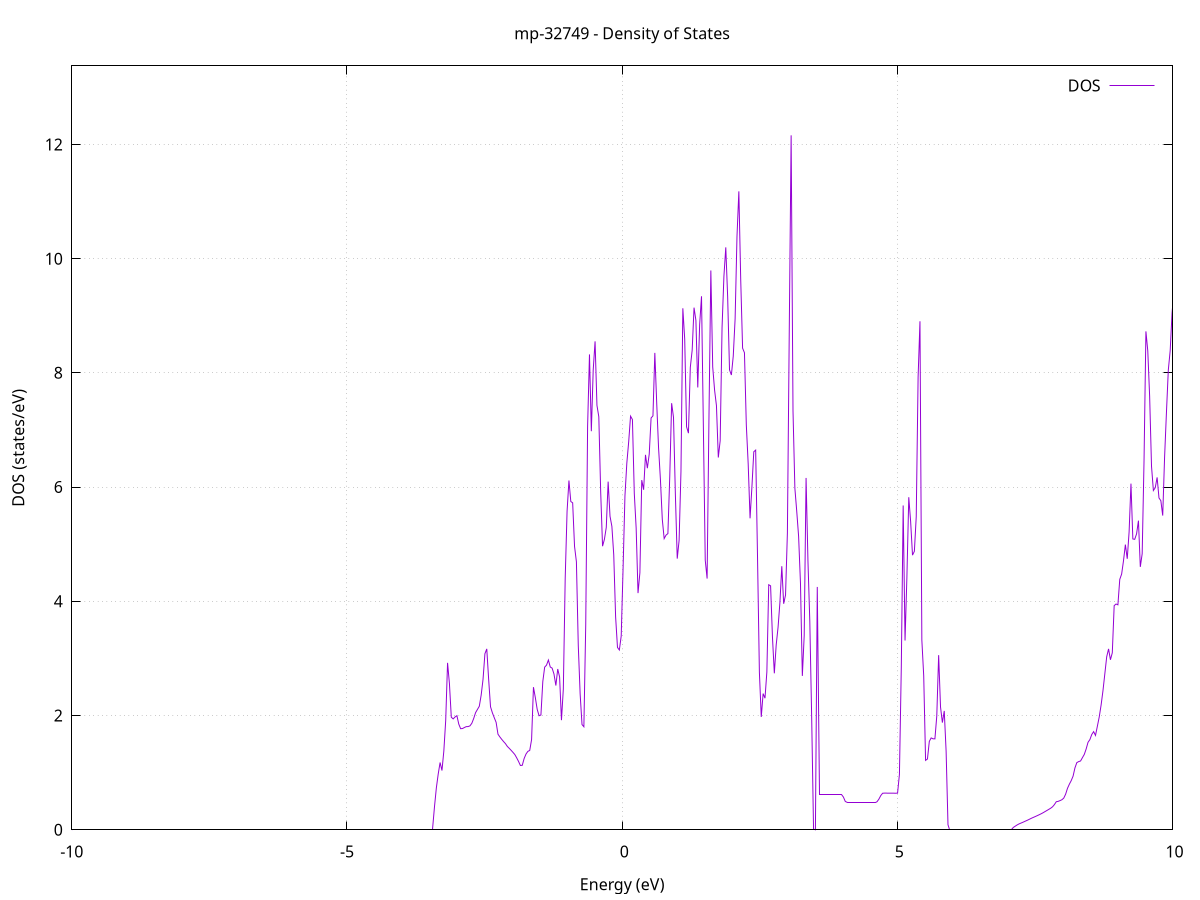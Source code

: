 set title 'mp-32749 - Density of States'
set xlabel 'Energy (eV)'
set ylabel 'DOS (states/eV)'
set grid
set xrange [-10:10]
set yrange [0:13.375]
set xzeroaxis lt -1
set terminal png size 800,600
set output 'mp-32749_dos_gnuplot.png'
plot '-' using 1:2 with lines title 'DOS'
-35.777100 0.000000
-35.743200 0.000000
-35.709300 0.000000
-35.675300 0.000000
-35.641400 0.000000
-35.607500 0.000000
-35.573500 0.000000
-35.539600 0.000000
-35.505700 0.000000
-35.471800 0.000000
-35.437800 0.000000
-35.403900 0.000000
-35.370000 0.000000
-35.336000 0.000000
-35.302100 0.000000
-35.268200 0.000000
-35.234300 0.000000
-35.200300 0.000000
-35.166400 0.000000
-35.132500 0.000000
-35.098600 0.000000
-35.064600 0.000000
-35.030700 0.000000
-34.996800 0.000000
-34.962800 0.000000
-34.928900 0.000000
-34.895000 0.000000
-34.861100 0.000000
-34.827100 0.000000
-34.793200 0.000000
-34.759300 0.000000
-34.725300 0.000000
-34.691400 0.000000
-34.657500 0.000000
-34.623600 0.000000
-34.589600 0.000000
-34.555700 0.000000
-34.521800 0.000000
-34.487800 0.000000
-34.453900 0.000000
-34.420000 0.000000
-34.386100 0.000000
-34.352100 0.000000
-34.318200 0.000000
-34.284300 0.000000
-34.250300 0.000000
-34.216400 0.000000
-34.182500 0.000000
-34.148600 0.000000
-34.114600 0.000000
-34.080700 0.000000
-34.046800 0.000000
-34.012900 0.000000
-33.978900 0.000000
-33.945000 0.000000
-33.911100 0.000000
-33.877100 0.000000
-33.843200 0.000000
-33.809300 0.000000
-33.775400 0.000000
-33.741400 0.000000
-33.707500 0.000000
-33.673600 0.000000
-33.639600 0.000000
-33.605700 0.000000
-33.571800 0.000000
-33.537900 0.000000
-33.503900 0.000000
-33.470000 0.000000
-33.436100 0.000000
-33.402100 0.000000
-33.368200 0.000000
-33.334300 0.000000
-33.300400 0.000000
-33.266400 0.000000
-33.232500 0.000000
-33.198600 0.000000
-33.164600 0.000000
-33.130700 0.000000
-33.096800 0.000000
-33.062900 0.000000
-33.028900 0.000000
-32.995000 0.000000
-32.961100 0.000000
-32.927200 0.000000
-32.893200 0.000000
-32.859300 0.000000
-32.825400 0.000000
-32.791400 0.000000
-32.757500 0.000000
-32.723600 0.000000
-32.689700 3.183400
-32.655700 17.701800
-32.621800 54.558300
-32.587900 45.123800
-32.553900 0.000000
-32.520000 0.000000
-32.486100 0.000000
-32.452200 0.000000
-32.418200 0.000000
-32.384300 0.000000
-32.350400 0.000000
-32.316400 0.000000
-32.282500 0.000000
-32.248600 0.000000
-32.214700 0.000000
-32.180700 0.000000
-32.146800 0.000000
-32.112900 0.000000
-32.078900 0.000000
-32.045000 0.000000
-32.011100 0.000000
-31.977200 0.000000
-31.943200 0.000000
-31.909300 0.000000
-31.875400 0.000000
-31.841400 0.000000
-31.807500 0.000000
-31.773600 0.000000
-31.739700 0.000000
-31.705700 0.000000
-31.671800 0.000000
-31.637900 0.000000
-31.604000 0.000000
-31.570000 0.000000
-31.536100 0.000000
-31.502200 0.000000
-31.468200 0.000000
-31.434300 0.000000
-31.400400 0.000000
-31.366500 0.000000
-31.332500 0.000000
-31.298600 0.000000
-31.264700 0.000000
-31.230700 0.000000
-31.196800 0.000000
-31.162900 0.000000
-31.129000 0.000000
-31.095000 0.000000
-31.061100 0.000000
-31.027200 0.000000
-30.993200 0.000000
-30.959300 0.000000
-30.925400 0.000000
-30.891500 0.000000
-30.857500 0.000000
-30.823600 0.000000
-30.789700 0.000000
-30.755700 0.000000
-30.721800 0.000000
-30.687900 0.000000
-30.654000 0.000000
-30.620000 0.000000
-30.586100 0.000000
-30.552200 0.000000
-30.518300 0.000000
-30.484300 0.000000
-30.450400 0.000000
-30.416500 0.000000
-30.382500 0.000000
-30.348600 0.000000
-30.314700 0.000000
-30.280800 0.000000
-30.246800 0.000000
-30.212900 0.000000
-30.179000 0.000000
-30.145000 0.000000
-30.111100 0.000000
-30.077200 0.000000
-30.043300 0.000000
-30.009300 0.000000
-29.975400 0.000000
-29.941500 0.000000
-29.907500 0.000000
-29.873600 0.000000
-29.839700 0.000000
-29.805800 0.000000
-29.771800 0.000000
-29.737900 0.000000
-29.704000 0.000000
-29.670000 0.000000
-29.636100 0.000000
-29.602200 0.000000
-29.568300 0.000000
-29.534300 0.000000
-29.500400 0.000000
-29.466500 0.000000
-29.432600 0.000000
-29.398600 0.000000
-29.364700 0.000000
-29.330800 0.000000
-29.296800 0.000000
-29.262900 0.000000
-29.229000 0.000000
-29.195100 0.000000
-29.161100 0.000000
-29.127200 0.000000
-29.093300 0.000000
-29.059300 0.000000
-29.025400 0.000000
-28.991500 0.000000
-28.957600 0.000000
-28.923600 0.000000
-28.889700 0.000000
-28.855800 0.000000
-28.821800 0.000000
-28.787900 0.000000
-28.754000 0.000000
-28.720100 0.000000
-28.686100 0.000000
-28.652200 0.000000
-28.618300 0.000000
-28.584300 0.000000
-28.550400 0.000000
-28.516500 0.000000
-28.482600 0.000000
-28.448600 0.000000
-28.414700 0.000000
-28.380800 0.000000
-28.346900 0.000000
-28.312900 0.000000
-28.279000 0.000000
-28.245100 0.000000
-28.211100 0.000000
-28.177200 0.000000
-28.143300 0.000000
-28.109400 0.000000
-28.075400 0.000000
-28.041500 0.000000
-28.007600 0.000000
-27.973600 0.000000
-27.939700 0.000000
-27.905800 0.000000
-27.871900 0.000000
-27.837900 0.000000
-27.804000 0.000000
-27.770100 0.000000
-27.736100 0.000000
-27.702200 0.000000
-27.668300 0.000000
-27.634400 0.000000
-27.600400 0.000000
-27.566500 0.000000
-27.532600 0.000000
-27.498600 0.000000
-27.464700 0.000000
-27.430800 0.000000
-27.396900 0.000000
-27.362900 0.000000
-27.329000 0.000000
-27.295100 0.000000
-27.261200 0.000000
-27.227200 0.000000
-27.193300 0.000000
-27.159400 0.000000
-27.125400 0.000000
-27.091500 0.000000
-27.057600 0.000000
-27.023700 0.000000
-26.989700 0.000000
-26.955800 0.000000
-26.921900 0.000000
-26.887900 0.000000
-26.854000 0.000000
-26.820100 0.000000
-26.786200 0.000000
-26.752200 0.000000
-26.718300 0.000000
-26.684400 0.000000
-26.650400 0.000000
-26.616500 0.000000
-26.582600 0.000000
-26.548700 0.000000
-26.514700 0.000000
-26.480800 0.000000
-26.446900 0.000000
-26.412900 0.000000
-26.379000 0.000000
-26.345100 0.000000
-26.311200 0.000000
-26.277200 0.000000
-26.243300 0.000000
-26.209400 0.000000
-26.175500 0.000000
-26.141500 0.000000
-26.107600 0.000000
-26.073700 0.000000
-26.039700 0.000000
-26.005800 0.000000
-25.971900 0.000000
-25.938000 0.000000
-25.904000 0.000000
-25.870100 0.000000
-25.836200 0.000000
-25.802200 0.000000
-25.768300 0.000000
-25.734400 0.000000
-25.700500 0.000000
-25.666500 0.000000
-25.632600 0.000000
-25.598700 0.000000
-25.564700 0.000000
-25.530800 0.000000
-25.496900 0.000000
-25.463000 0.000000
-25.429000 0.000000
-25.395100 0.000000
-25.361200 0.000000
-25.327200 0.000000
-25.293300 0.000000
-25.259400 0.000000
-25.225500 0.000000
-25.191500 0.000000
-25.157600 0.000000
-25.123700 0.000000
-25.089800 0.000000
-25.055800 0.000000
-25.021900 0.000000
-24.988000 0.000000
-24.954000 0.000000
-24.920100 0.000000
-24.886200 0.000000
-24.852300 0.000000
-24.818300 0.000000
-24.784400 0.000000
-24.750500 0.000000
-24.716500 0.000000
-24.682600 0.000000
-24.648700 0.000000
-24.614800 0.000000
-24.580800 0.000000
-24.546900 0.000000
-24.513000 0.000000
-24.479000 0.000000
-24.445100 0.000000
-24.411200 0.000000
-24.377300 0.000000
-24.343300 0.000000
-24.309400 0.000000
-24.275500 0.000000
-24.241500 0.000000
-24.207600 0.000000
-24.173700 0.000000
-24.139800 0.000000
-24.105800 0.000000
-24.071900 0.000000
-24.038000 0.000000
-24.004000 0.000000
-23.970100 0.000000
-23.936200 0.000000
-23.902300 0.000000
-23.868300 0.000000
-23.834400 0.000000
-23.800500 0.000000
-23.766600 0.000000
-23.732600 0.000000
-23.698700 0.000000
-23.664800 0.000000
-23.630800 0.000000
-23.596900 0.000000
-23.563000 0.000000
-23.529100 0.000000
-23.495100 0.000000
-23.461200 0.000000
-23.427300 0.000000
-23.393300 0.000000
-23.359400 0.000000
-23.325500 0.000000
-23.291600 0.000000
-23.257600 0.000000
-23.223700 0.000000
-23.189800 0.000000
-23.155800 0.000000
-23.121900 0.000000
-23.088000 0.000000
-23.054100 0.000000
-23.020100 0.000000
-22.986200 0.000000
-22.952300 0.000000
-22.918300 0.000000
-22.884400 0.000000
-22.850500 0.000000
-22.816600 0.000000
-22.782600 0.000000
-22.748700 0.000000
-22.714800 0.000000
-22.680900 0.000000
-22.646900 0.000000
-22.613000 0.000000
-22.579100 0.000000
-22.545100 0.000000
-22.511200 0.000000
-22.477300 0.000000
-22.443400 0.000000
-22.409400 0.000000
-22.375500 0.000000
-22.341600 0.000000
-22.307600 0.000000
-22.273700 0.000000
-22.239800 0.000000
-22.205900 0.000000
-22.171900 0.000000
-22.138000 0.000000
-22.104100 0.000000
-22.070100 0.000000
-22.036200 0.000000
-22.002300 0.000000
-21.968400 0.000000
-21.934400 0.000000
-21.900500 0.000000
-21.866600 0.000000
-21.832600 0.000000
-21.798700 0.000000
-21.764800 0.000000
-21.730900 0.000000
-21.696900 0.000000
-21.663000 0.000000
-21.629100 0.000000
-21.595200 0.000000
-21.561200 0.000000
-21.527300 0.000000
-21.493400 0.000000
-21.459400 0.000000
-21.425500 0.000000
-21.391600 0.000000
-21.357700 0.000000
-21.323700 0.000000
-21.289800 0.000000
-21.255900 0.000000
-21.221900 0.000000
-21.188000 0.000000
-21.154100 0.000000
-21.120200 0.000000
-21.086200 0.000000
-21.052300 0.000000
-21.018400 0.000000
-20.984400 0.000000
-20.950500 0.000000
-20.916600 0.000000
-20.882700 0.000000
-20.848700 0.000000
-20.814800 0.000000
-20.780900 0.000000
-20.746900 0.000000
-20.713000 0.000000
-20.679100 0.000000
-20.645200 0.000000
-20.611200 0.000000
-20.577300 0.000000
-20.543400 0.000000
-20.509500 0.000000
-20.475500 0.000000
-20.441600 0.000000
-20.407700 0.000000
-20.373700 0.000000
-20.339800 0.000000
-20.305900 0.000000
-20.272000 0.000000
-20.238000 0.000000
-20.204100 0.000000
-20.170200 0.000000
-20.136200 0.000000
-20.102300 0.000000
-20.068400 0.000000
-20.034500 0.000000
-20.000500 0.000000
-19.966600 0.000000
-19.932700 0.000000
-19.898700 0.000000
-19.864800 0.000000
-19.830900 0.000000
-19.797000 0.000000
-19.763000 0.000000
-19.729100 0.000000
-19.695200 0.000000
-19.661200 0.000000
-19.627300 0.000000
-19.593400 0.000000
-19.559500 0.000000
-19.525500 0.000000
-19.491600 0.000000
-19.457700 0.000000
-19.423800 0.000000
-19.389800 0.000000
-19.355900 0.000000
-19.322000 0.000000
-19.288000 0.000000
-19.254100 0.000000
-19.220200 0.000000
-19.186300 0.000000
-19.152300 0.000000
-19.118400 0.000000
-19.084500 0.000000
-19.050500 0.000000
-19.016600 0.000000
-18.982700 0.000000
-18.948800 0.000000
-18.914800 0.000000
-18.880900 0.000000
-18.847000 0.000000
-18.813000 0.000000
-18.779100 0.000000
-18.745200 0.000000
-18.711300 0.000000
-18.677300 0.000000
-18.643400 0.000000
-18.609500 0.000000
-18.575500 0.000000
-18.541600 0.000000
-18.507700 0.000000
-18.473800 0.000000
-18.439800 0.000000
-18.405900 0.000000
-18.372000 0.000000
-18.338100 0.000000
-18.304100 0.000000
-18.270200 0.000000
-18.236300 0.000000
-18.202300 0.000000
-18.168400 0.000000
-18.134500 0.000000
-18.100600 0.000000
-18.066600 0.000000
-18.032700 0.000000
-17.998800 0.000000
-17.964800 0.000000
-17.930900 0.000000
-17.897000 0.000000
-17.863100 0.000000
-17.829100 0.000000
-17.795200 0.000000
-17.761300 0.000000
-17.727300 0.000000
-17.693400 0.000000
-17.659500 0.000000
-17.625600 0.000000
-17.591600 0.000000
-17.557700 0.000000
-17.523800 0.000000
-17.489800 0.000000
-17.455900 0.000000
-17.422000 0.017400
-17.388100 0.761000
-17.354100 1.247300
-17.320200 1.228000
-17.286300 1.250400
-17.252400 1.242700
-17.218400 1.269700
-17.184500 1.307200
-17.150600 1.304400
-17.116600 1.359000
-17.082700 1.374500
-17.048800 1.403800
-17.014900 1.430600
-16.980900 1.475000
-16.947000 1.525000
-16.913100 1.580300
-16.879100 1.654700
-16.845200 1.751300
-16.811300 1.868800
-16.777400 2.183000
-16.743400 2.265000
-16.709500 2.131600
-16.675600 1.890800
-16.641600 1.892600
-16.607700 1.859500
-16.573800 1.858000
-16.539900 1.926600
-16.505900 2.112400
-16.472000 2.647900
-16.438100 2.465100
-16.404100 2.313900
-16.370200 1.657600
-16.336300 1.424000
-16.302400 1.147500
-16.268400 0.996400
-16.234500 0.835900
-16.200600 0.729500
-16.166600 0.696600
-16.132700 0.589100
-16.098800 0.231400
-16.064900 0.003200
-16.030900 0.839000
-15.997000 1.135100
-15.963100 1.526000
-15.929200 2.079500
-15.895200 2.839800
-15.861300 3.680600
-15.827400 4.370800
-15.793400 8.816600
-15.759500 13.889300
-15.725600 6.027800
-15.691700 4.435400
-15.657700 3.433800
-15.623800 3.907400
-15.589900 3.128900
-15.555900 1.401400
-15.522000 0.991400
-15.488100 1.205400
-15.454200 1.555700
-15.420200 1.875900
-15.386300 2.737700
-15.352400 3.493700
-15.318400 3.425100
-15.284500 3.771000
-15.250600 4.059000
-15.216700 4.355300
-15.182700 4.235700
-15.148800 4.200700
-15.114900 4.127700
-15.080900 4.092300
-15.047000 3.926600
-15.013100 3.829900
-14.979200 3.705400
-14.945200 3.463300
-14.911300 3.290900
-14.877400 3.085200
-14.843500 2.835300
-14.809500 2.608900
-14.775600 2.415200
-14.741700 2.351900
-14.707700 2.435800
-14.673800 2.415500
-14.639900 2.441600
-14.606000 2.528000
-14.572000 2.686100
-14.538100 2.726600
-14.504200 2.746100
-14.470200 2.791100
-14.436300 2.911900
-14.402400 3.076900
-14.368500 3.186800
-14.334500 3.282800
-14.300600 3.449500
-14.266700 3.889600
-14.232700 4.735000
-14.198800 5.444500
-14.164900 5.205300
-14.131000 6.156800
-14.097000 7.039800
-14.063100 7.860400
-14.029200 7.942400
-13.995200 7.075000
-13.961300 7.678900
-13.927400 7.813800
-13.893500 9.118100
-13.859500 9.639700
-13.825600 12.174600
-13.791700 15.464300
-13.757800 15.086600
-13.723800 16.618000
-13.689900 13.178600
-13.656000 17.195300
-13.622000 15.233300
-13.588100 11.723700
-13.554200 7.462100
-13.520300 4.950600
-13.486300 3.028200
-13.452400 2.203300
-13.418500 1.720400
-13.384500 1.473400
-13.350600 1.255900
-13.316700 1.119200
-13.282800 1.000400
-13.248800 0.965100
-13.214900 1.187400
-13.181000 1.595200
-13.147000 2.318900
-13.113100 2.704900
-13.079200 3.171800
-13.045300 3.466300
-13.011300 3.058300
-12.977400 2.856600
-12.943500 2.614100
-12.909500 2.207900
-12.875600 2.113600
-12.841700 2.192600
-12.807800 2.319800
-12.773800 2.507500
-12.739900 3.752200
-12.706000 6.907600
-12.672100 8.179600
-12.638100 7.727300
-12.604200 6.629300
-12.570300 5.436000
-12.536300 3.196400
-12.502400 2.615300
-12.468500 3.044500
-12.434600 3.034900
-12.400600 3.400000
-12.366700 4.426500
-12.332800 4.926700
-12.298800 3.666100
-12.264900 3.080300
-12.231000 2.891900
-12.197100 3.030200
-12.163100 3.117700
-12.129200 2.993200
-12.095300 2.971300
-12.061300 2.970500
-12.027400 3.016100
-11.993500 3.036200
-11.959600 3.621000
-11.925600 3.942900
-11.891700 4.845500
-11.857800 5.038400
-11.823800 5.430100
-11.789900 5.544600
-11.756000 6.482000
-11.722100 6.599800
-11.688100 7.203500
-11.654200 8.057900
-11.620300 7.358600
-11.586400 6.042200
-11.552400 5.295700
-11.518500 4.963600
-11.484600 4.506200
-11.450600 4.027600
-11.416700 3.643200
-11.382800 3.371600
-11.348900 2.915600
-11.314900 2.579000
-11.281000 1.992900
-11.247100 1.481200
-11.213100 1.368000
-11.179200 1.287200
-11.145300 1.225300
-11.111400 1.168400
-11.077400 1.107600
-11.043500 1.045000
-11.009600 0.984100
-10.975600 0.988700
-10.941700 0.788000
-10.907800 0.484500
-10.873900 0.000000
-10.839900 0.000000
-10.806000 0.000000
-10.772100 0.000000
-10.738100 0.000000
-10.704200 0.000000
-10.670300 0.000000
-10.636400 0.000000
-10.602400 0.000000
-10.568500 0.000000
-10.534600 0.000000
-10.500700 0.000000
-10.466700 0.000000
-10.432800 0.000000
-10.398900 0.000000
-10.364900 0.000000
-10.331000 0.000000
-10.297100 0.000000
-10.263200 0.000000
-10.229200 0.000000
-10.195300 0.000000
-10.161400 0.000000
-10.127400 0.000000
-10.093500 0.000000
-10.059600 0.000000
-10.025700 0.000000
-9.991700 0.000000
-9.957800 0.000000
-9.923900 0.000000
-9.889900 0.000000
-9.856000 0.000000
-9.822100 0.000000
-9.788200 0.000000
-9.754200 0.000000
-9.720300 0.000000
-9.686400 0.000000
-9.652400 0.000000
-9.618500 0.000000
-9.584600 0.000000
-9.550700 0.000000
-9.516700 0.000000
-9.482800 0.000000
-9.448900 0.000000
-9.415000 0.000000
-9.381000 0.000000
-9.347100 0.000000
-9.313200 0.000000
-9.279200 0.000000
-9.245300 0.000000
-9.211400 0.000000
-9.177500 0.000000
-9.143500 0.000000
-9.109600 0.000000
-9.075700 0.000000
-9.041700 0.000000
-9.007800 0.000000
-8.973900 0.000000
-8.940000 0.000000
-8.906000 0.000000
-8.872100 0.000000
-8.838200 0.000000
-8.804200 0.000000
-8.770300 0.000000
-8.736400 0.000000
-8.702500 0.000000
-8.668500 0.000000
-8.634600 0.000000
-8.600700 0.000000
-8.566700 0.000000
-8.532800 0.000000
-8.498900 0.000000
-8.465000 0.000000
-8.431000 0.000000
-8.397100 0.000000
-8.363200 0.000000
-8.329200 0.000000
-8.295300 0.000000
-8.261400 0.000000
-8.227500 0.000000
-8.193500 0.000000
-8.159600 0.000000
-8.125700 0.000000
-8.091800 0.000000
-8.057800 0.000000
-8.023900 0.000000
-7.990000 0.000000
-7.956000 0.000000
-7.922100 0.000000
-7.888200 0.000000
-7.854300 0.000000
-7.820300 0.000000
-7.786400 0.000000
-7.752500 0.000000
-7.718500 0.000000
-7.684600 0.000000
-7.650700 0.000000
-7.616800 0.000000
-7.582800 0.000000
-7.548900 0.000000
-7.515000 0.000000
-7.481000 0.000000
-7.447100 0.000000
-7.413200 0.000000
-7.379300 0.000000
-7.345300 0.000000
-7.311400 0.000000
-7.277500 0.000000
-7.243500 0.000000
-7.209600 0.000000
-7.175700 0.000000
-7.141800 0.000000
-7.107800 0.000000
-7.073900 0.000000
-7.040000 0.000000
-7.006100 0.000000
-6.972100 0.000000
-6.938200 0.000000
-6.904300 0.000000
-6.870300 0.000000
-6.836400 0.000000
-6.802500 0.000000
-6.768600 0.000000
-6.734600 0.000000
-6.700700 0.000000
-6.666800 0.000000
-6.632800 0.000000
-6.598900 0.000000
-6.565000 0.000000
-6.531100 0.000000
-6.497100 0.000000
-6.463200 0.000000
-6.429300 0.000000
-6.395300 0.000000
-6.361400 0.000000
-6.327500 0.000000
-6.293600 0.000000
-6.259600 0.000000
-6.225700 0.000000
-6.191800 0.000000
-6.157800 0.000000
-6.123900 0.000000
-6.090000 0.000000
-6.056100 0.000000
-6.022100 0.000000
-5.988200 0.000000
-5.954300 0.000000
-5.920400 0.000000
-5.886400 0.000000
-5.852500 0.000000
-5.818600 0.000000
-5.784600 0.000000
-5.750700 0.000000
-5.716800 0.000000
-5.682900 0.000000
-5.648900 0.000000
-5.615000 0.000000
-5.581100 0.000000
-5.547100 0.000000
-5.513200 0.000000
-5.479300 0.000000
-5.445400 0.000000
-5.411400 0.000000
-5.377500 0.000000
-5.343600 0.000000
-5.309600 0.000000
-5.275700 0.000000
-5.241800 0.000000
-5.207900 0.000000
-5.173900 0.000000
-5.140000 0.000000
-5.106100 0.000000
-5.072100 0.000000
-5.038200 0.000000
-5.004300 0.000000
-4.970400 0.000000
-4.936400 0.000000
-4.902500 0.000000
-4.868600 0.000000
-4.834700 0.000000
-4.800700 0.000000
-4.766800 0.000000
-4.732900 0.000000
-4.698900 0.000000
-4.665000 0.000000
-4.631100 0.000000
-4.597200 0.000000
-4.563200 0.000000
-4.529300 0.000000
-4.495400 0.000000
-4.461400 0.000000
-4.427500 0.000000
-4.393600 0.000000
-4.359700 0.000000
-4.325700 0.000000
-4.291800 0.000000
-4.257900 0.000000
-4.223900 0.000000
-4.190000 0.000000
-4.156100 0.000000
-4.122200 0.000000
-4.088200 0.000000
-4.054300 0.000000
-4.020400 0.000000
-3.986400 0.000000
-3.952500 0.000000
-3.918600 0.000000
-3.884700 0.000000
-3.850700 0.000000
-3.816800 0.000000
-3.782900 0.000000
-3.749000 0.000000
-3.715000 0.000000
-3.681100 0.000000
-3.647200 0.000000
-3.613200 0.000000
-3.579300 0.000000
-3.545400 0.000000
-3.511500 0.000000
-3.477500 0.000000
-3.443600 0.000000
-3.409700 0.403900
-3.375700 0.734800
-3.341800 0.977800
-3.307900 1.177800
-3.274000 1.037500
-3.240000 1.377600
-3.206100 1.911200
-3.172200 2.922500
-3.138200 2.559300
-3.104300 1.970700
-3.070400 1.941300
-3.036500 1.974700
-3.002500 1.997900
-2.968600 1.850500
-2.934700 1.769600
-2.900700 1.772700
-2.866800 1.790200
-2.832900 1.805900
-2.799000 1.806900
-2.765000 1.819700
-2.731100 1.864900
-2.697200 1.949000
-2.663300 2.050400
-2.629300 2.107400
-2.595400 2.162900
-2.561500 2.358500
-2.527500 2.634900
-2.493600 3.081900
-2.459700 3.167200
-2.425800 2.635200
-2.391800 2.153900
-2.357900 2.048400
-2.324000 1.963300
-2.290000 1.881200
-2.256100 1.673500
-2.222200 1.626000
-2.188300 1.583700
-2.154300 1.544000
-2.120400 1.508300
-2.086500 1.459900
-2.052500 1.427200
-2.018600 1.392500
-1.984700 1.356500
-1.950800 1.318000
-1.916800 1.260900
-1.882900 1.197400
-1.849000 1.125900
-1.815000 1.128400
-1.781100 1.246600
-1.747200 1.325300
-1.713300 1.372500
-1.679300 1.388700
-1.645400 1.580000
-1.611500 2.497000
-1.577600 2.314900
-1.543600 2.108800
-1.509700 1.996900
-1.475800 2.009300
-1.441800 2.594300
-1.407900 2.847400
-1.374000 2.882800
-1.340100 2.972100
-1.306100 2.849900
-1.272200 2.830400
-1.238300 2.725900
-1.204300 2.525300
-1.170400 2.814700
-1.136500 2.676000
-1.102600 1.918900
-1.068600 2.463900
-1.034700 4.401900
-1.000800 5.574700
-0.966800 6.115100
-0.932900 5.747700
-0.899000 5.723900
-0.865100 4.962900
-0.831100 4.692200
-0.797200 3.230000
-0.763300 2.378500
-0.729300 1.842700
-0.695400 1.803700
-0.661500 3.592100
-0.627600 7.063000
-0.593600 8.323400
-0.559700 6.978200
-0.525800 8.047700
-0.491800 8.551400
-0.457900 7.432000
-0.424000 7.230800
-0.390100 5.918900
-0.356100 4.965100
-0.322200 5.085100
-0.288300 5.294200
-0.254400 6.095400
-0.220400 5.489500
-0.186500 5.312100
-0.152600 4.812400
-0.118600 3.727100
-0.084700 3.192300
-0.050800 3.147800
-0.016900 3.392300
0.017100 4.584800
0.051000 5.846400
0.084900 6.417900
0.118900 6.792100
0.152800 7.242200
0.186700 7.182900
0.220600 5.892000
0.254600 5.281700
0.288500 4.143900
0.322400 4.499600
0.356400 6.122200
0.390300 5.953400
0.424200 6.564700
0.458100 6.331200
0.492100 6.577400
0.526000 7.210100
0.559900 7.247300
0.593900 8.350100
0.627800 7.475600
0.661700 6.686600
0.695600 6.130300
0.729600 5.434300
0.763500 5.098100
0.797400 5.159100
0.831300 5.186100
0.865300 6.192200
0.899200 7.468900
0.933100 7.222400
0.967100 5.879000
1.001000 4.747800
1.034900 5.065100
1.068800 6.273000
1.102800 9.130400
1.136700 8.592100
1.170600 7.055300
1.204600 6.944000
1.238500 8.095400
1.272400 8.396900
1.306300 9.142200
1.340300 8.918600
1.374200 7.744600
1.408100 8.844000
1.442100 9.341200
1.476000 7.047300
1.509900 4.719800
1.543800 4.398400
1.577800 7.242300
1.611700 9.792700
1.645600 8.101800
1.679600 7.699500
1.713500 7.426700
1.747400 6.518300
1.781300 6.812000
1.815300 8.793900
1.849200 9.689300
1.883100 10.197500
1.917000 9.335000
1.951000 8.052800
1.984900 7.962500
2.018800 8.292000
2.052800 8.949100
2.086700 10.386800
2.120600 11.178200
2.154500 9.632100
2.188500 8.432500
2.222400 8.352500
2.256300 7.085300
2.290300 6.405200
2.324200 5.453300
2.358100 6.005500
2.392000 6.618400
2.426000 6.648300
2.459900 4.769700
2.493800 2.756500
2.527800 1.976500
2.561700 2.384400
2.595600 2.303800
2.629500 2.763000
2.663500 4.290200
2.697400 4.271000
2.731300 3.371100
2.765300 2.739300
2.799200 3.236600
2.833100 3.546100
2.867000 3.983600
2.901000 4.613900
2.934900 3.957500
2.968800 4.109500
3.002700 5.198600
3.036700 8.751000
3.070600 12.158700
3.104500 7.336100
3.138500 5.979700
3.172400 5.576800
3.206300 5.138500
3.240200 4.317700
3.274200 2.693900
3.308100 3.401600
3.342000 6.159900
3.376000 4.714000
3.409900 3.649000
3.443800 1.962200
3.477700 0.011100
3.511700 0.000000
3.545600 4.252400
3.579500 0.619400
3.613500 0.619400
3.647400 0.619400
3.681300 0.619400
3.715200 0.619400
3.749200 0.619400
3.783100 0.619400
3.817000 0.619300
3.851000 0.619300
3.884900 0.619300
3.918800 0.619300
3.952700 0.619300
3.986700 0.619300
4.020600 0.573000
4.054500 0.495800
4.088400 0.474600
4.122400 0.474600
4.156300 0.474600
4.190200 0.474600
4.224200 0.474600
4.258100 0.474500
4.292000 0.474500
4.325900 0.474500
4.359900 0.474500
4.393800 0.474500
4.427700 0.474500
4.461700 0.474500
4.495600 0.474500
4.529500 0.474500
4.563400 0.474500
4.597400 0.474500
4.631300 0.490800
4.665200 0.537100
4.699200 0.598700
4.733100 0.639700
4.767000 0.641900
4.800900 0.641600
4.834900 0.641300
4.868800 0.641000
4.902700 0.640800
4.936700 0.640500
4.970600 0.640200
5.004500 0.641500
5.038400 0.971000
5.072400 2.853700
5.106300 5.677900
5.140200 3.313400
5.174100 4.427200
5.208100 5.822500
5.242000 5.395800
5.275900 4.808500
5.309900 4.876300
5.343800 5.482900
5.377700 7.928300
5.411600 8.903000
5.445600 3.323000
5.479500 2.695200
5.513400 1.215000
5.547400 1.238900
5.581300 1.547700
5.615200 1.608300
5.649100 1.592700
5.683100 1.591700
5.717000 1.993900
5.750900 3.057900
5.784900 2.150600
5.818800 1.876300
5.852700 2.080900
5.886600 1.375400
5.920600 0.087900
5.954500 0.000000
5.988400 0.000000
6.022400 0.000000
6.056300 0.000000
6.090200 0.000000
6.124100 0.000000
6.158100 0.000000
6.192000 0.000000
6.225900 0.000000
6.259800 0.000000
6.293800 0.000000
6.327700 0.000000
6.361600 0.000000
6.395600 0.000000
6.429500 0.000000
6.463400 0.000000
6.497300 0.000000
6.531300 0.000000
6.565200 0.000000
6.599100 0.000000
6.633100 0.000000
6.667000 0.000000
6.700900 0.000000
6.734800 0.000000
6.768800 0.000000
6.802700 0.000000
6.836600 0.000000
6.870600 0.000000
6.904500 0.000000
6.938400 0.000000
6.972300 0.000000
7.006300 0.000000
7.040200 0.000000
7.074100 0.000000
7.108100 0.041200
7.142000 0.062700
7.175900 0.084100
7.209800 0.102000
7.243800 0.115900
7.277700 0.129700
7.311600 0.144700
7.345600 0.159300
7.379500 0.174500
7.413400 0.190600
7.447300 0.206600
7.481300 0.220900
7.515200 0.235300
7.549100 0.250200
7.583000 0.265800
7.617000 0.281900
7.650900 0.299700
7.684800 0.319000
7.718800 0.338200
7.752700 0.357700
7.786600 0.377400
7.820500 0.402400
7.854500 0.441300
7.888400 0.491100
7.922300 0.497500
7.956300 0.510700
7.990200 0.526000
8.024100 0.554200
8.058000 0.622700
8.092000 0.726000
8.125900 0.798100
8.159800 0.860600
8.193800 0.939900
8.227700 1.084300
8.261600 1.175800
8.295500 1.193800
8.329500 1.204500
8.363400 1.262600
8.397300 1.319800
8.431300 1.415200
8.465200 1.531700
8.499100 1.579200
8.533000 1.668300
8.567000 1.718300
8.600900 1.651700
8.634800 1.812500
8.668700 1.975100
8.702700 2.184100
8.736600 2.434900
8.770500 2.730400
8.804500 3.029100
8.838400 3.167300
8.872300 2.976300
8.906200 3.098800
8.940200 3.924400
8.974100 3.952600
9.008000 3.938600
9.042000 4.384500
9.075900 4.477400
9.109800 4.711200
9.143700 4.993500
9.177700 4.744800
9.211600 5.217100
9.245500 6.060900
9.279500 5.091800
9.313400 5.085200
9.347300 5.181100
9.381200 5.412300
9.415200 4.603000
9.449100 4.832500
9.483000 6.470400
9.517000 8.726300
9.550900 8.384000
9.584800 7.587400
9.618700 6.364700
9.652700 5.940200
9.686600 5.988700
9.720500 6.169600
9.754400 5.809700
9.788400 5.761600
9.822300 5.501200
9.856200 6.519600
9.890200 7.309700
9.924100 8.051200
9.958000 8.389600
9.991900 9.047800
10.025900 9.426200
10.059800 9.545000
10.093700 6.822300
10.127700 5.294000
10.161600 4.998800
10.195500 5.737000
10.229400 6.925900
10.263400 6.893000
10.297300 6.786400
10.331200 6.698600
10.365200 6.367700
10.399100 6.846100
10.433000 8.102800
10.466900 9.426600
10.500900 9.483200
10.534800 8.462300
10.568700 6.981700
10.602700 6.905500
10.636600 7.588800
10.670500 9.484400
10.704400 9.390300
10.738400 7.992400
10.772300 7.156100
10.806200 7.011700
10.840100 7.366800
10.874100 7.346500
10.908000 7.253700
10.941900 7.714600
10.975900 8.094800
11.009800 12.209600
11.043700 9.190500
11.077600 8.261000
11.111600 9.300900
11.145500 9.503400
11.179400 9.816500
11.213400 9.103200
11.247300 7.541700
11.281200 6.662100
11.315100 5.031300
11.349100 4.310900
11.383000 3.916700
11.416900 4.585800
11.450900 5.401500
11.484800 5.057600
11.518700 4.845800
11.552600 5.281400
11.586600 4.550700
11.620500 3.968700
11.654400 2.884300
11.688400 1.836400
11.722300 0.651200
11.756200 0.339900
11.790100 0.334200
11.824100 0.328800
11.858000 0.326100
11.891900 0.328000
11.925800 0.333300
11.959800 0.339500
11.993700 0.347400
12.027600 0.360200
12.061600 0.376900
12.095500 0.391100
12.129400 0.401600
12.163300 0.407800
12.197300 0.409200
12.231200 0.408300
12.265100 0.412000
12.299100 0.414400
12.333000 0.416000
12.366900 0.416700
12.400800 0.416600
12.434800 0.420600
12.468700 0.426500
12.502600 0.430900
12.536600 0.434500
12.570500 0.437400
12.604400 0.436500
12.638300 0.436200
12.672300 0.438300
12.706200 0.441000
12.740100 0.444000
12.774100 0.447300
12.808000 0.450900
12.841900 0.454200
12.875800 0.457400
12.909800 0.460200
12.943700 0.462600
12.977600 0.464800
13.011500 0.466600
13.045500 0.469100
13.079400 0.473000
13.113300 0.477300
13.147300 0.481800
13.181200 0.486500
13.215100 0.491300
13.249000 0.496300
13.283000 0.501400
13.316900 0.507000
13.350800 0.512800
13.384800 0.518800
13.418700 0.524600
13.452600 0.530000
13.486500 0.534900
13.520500 0.550900
13.554400 0.593300
13.588300 0.632100
13.622300 0.687600
13.656200 0.737800
13.690100 0.761500
13.724000 0.775400
13.758000 0.785400
13.791900 0.798000
13.825800 0.822400
13.859800 0.855100
13.893700 0.871600
13.927600 0.885700
13.961500 0.897400
13.995500 0.906600
14.029400 0.897100
14.063300 0.891100
14.097200 0.891800
14.131200 0.896900
14.165100 0.904000
14.199000 0.912600
14.233000 0.923200
14.266900 0.937900
14.300800 0.955900
14.334700 0.965200
14.368700 0.950200
14.402600 0.963700
14.436500 0.979400
14.470500 0.996300
14.504400 1.013700
14.538300 1.030800
14.572200 1.048500
14.606200 1.066600
14.640100 1.084800
14.674000 1.103400
14.708000 1.123000
14.741900 1.145600
14.775800 1.171100
14.809700 1.201900
14.843700 1.236300
14.877600 1.274900
14.911500 1.322700
14.945500 1.375200
14.979400 1.434100
15.013300 1.503100
15.047200 1.599600
15.081200 1.724600
15.115100 1.782300
15.149000 1.888500
15.183000 1.966400
15.216900 2.049300
15.250800 2.288500
15.284700 2.315000
15.318700 2.409000
15.352600 2.692600
15.386500 2.706700
15.420400 2.819400
15.454400 2.272100
15.488300 1.916900
15.522200 1.764200
15.556200 1.665600
15.590100 1.603200
15.624000 1.510300
15.657900 1.328100
15.691900 1.250100
15.725800 1.322600
15.759700 1.444400
15.793700 1.573600
15.827600 1.796200
15.861500 2.133200
15.895400 0.450300
15.929400 0.114100
15.963300 0.132400
15.997200 0.150600
16.031200 0.180900
16.065100 0.239800
16.099000 0.287100
16.132900 0.337000
16.166900 0.391000
16.200800 0.450000
16.234700 0.515900
16.268700 0.575500
16.302600 0.580300
16.336500 0.569500
16.370400 0.582000
16.404400 0.595000
16.438300 0.612600
16.472200 0.641400
16.506100 0.667500
16.540100 0.685300
16.574000 0.702700
16.607900 0.718500
16.641900 0.734000
16.675800 0.750000
16.709700 0.772300
16.743600 0.796000
16.777600 0.833800
16.811500 0.873200
16.845400 1.033700
16.879400 1.142100
16.913300 1.175900
16.947200 1.240500
16.981100 1.327200
17.015100 1.435800
17.049000 1.547000
17.082900 1.548700
17.116900 1.615400
17.150800 1.688400
17.184700 1.802800
17.218600 1.869600
17.252600 1.792700
17.286500 1.765800
17.320400 1.888400
17.354400 1.687400
17.388300 1.614300
17.422200 1.599700
17.456100 1.597700
17.490100 1.646100
17.524000 1.677400
17.557900 1.729500
17.591800 1.789700
17.625800 1.850000
17.659700 1.884900
17.693600 1.924200
17.727600 1.974800
17.761500 2.025000
17.795400 2.034600
17.829300 2.015600
17.863300 1.931100
17.897200 1.857600
17.931100 1.817400
17.965100 1.769000
17.999000 1.742300
18.032900 1.661600
18.066800 1.616900
18.100800 1.613100
18.134700 1.665000
18.168600 1.703000
18.202600 1.683000
18.236500 2.054300
18.270400 2.378200
18.304300 2.300900
18.338300 2.376700
18.372200 2.393500
18.406100 2.353400
18.440100 2.353300
18.474000 2.542000
18.507900 2.423400
18.541800 2.320700
18.575800 2.286600
18.609700 2.298000
18.643600 2.426200
18.677500 2.554600
18.711500 2.679100
18.745400 3.050000
18.779300 3.748800
18.813300 4.882000
18.847200 4.571400
18.881100 4.683100
18.915000 4.795900
18.949000 4.656500
18.982900 4.314900
19.016800 4.232700
19.050800 4.300500
19.084700 4.400700
19.118600 4.594900
19.152500 4.685300
19.186500 4.387100
19.220400 4.547300
19.254300 4.476200
19.288300 4.659300
19.322200 4.760100
19.356100 4.534500
19.390000 4.645900
19.424000 4.848300
19.457900 4.691800
19.491800 4.476100
19.525800 4.061700
19.559700 3.985500
19.593600 3.959900
19.627500 3.936400
19.661500 3.509300
19.695400 3.457400
19.729300 3.687100
19.763200 4.128600
19.797200 4.162600
19.831100 4.236400
19.865000 4.404800
19.899000 4.454700
19.932900 4.845500
19.966800 5.196300
20.000700 5.264100
20.034700 5.589500
20.068600 5.498700
20.102500 5.072500
20.136500 4.559900
20.170400 4.132400
20.204300 3.781300
20.238200 3.660800
20.272200 3.497600
20.306100 3.887300
20.340000 4.610700
20.374000 5.151200
20.407900 5.316400
20.441800 5.115300
20.475700 5.106400
20.509700 4.920400
20.543600 4.765400
20.577500 4.704400
20.611500 4.667300
20.645400 4.345400
20.679300 4.150300
20.713200 3.921500
20.747200 3.821400
20.781100 3.838300
20.815000 4.126200
20.848900 4.331200
20.882900 4.733300
20.916800 5.248700
20.950700 4.298700
20.984700 4.036500
21.018600 3.769700
21.052500 3.394300
21.086400 3.017400
21.120400 2.972300
21.154300 3.165100
21.188200 3.297300
21.222200 3.435800
21.256100 3.605900
21.290000 3.927600
21.323900 4.205100
21.357900 3.990200
21.391800 3.830700
21.425700 3.934300
21.459700 4.038000
21.493600 4.171200
21.527500 4.000400
21.561400 3.484500
21.595400 3.173800
21.629300 3.128300
21.663200 3.169700
21.697200 3.206500
21.731100 3.363800
21.765000 3.422800
21.798900 3.478200
21.832900 3.449500
21.866800 2.997700
21.900700 2.628700
21.934700 2.543500
21.968600 2.540900
22.002500 2.692800
22.036400 3.034500
22.070400 3.049200
22.104300 3.254900
22.138200 3.503200
22.172100 3.516900
22.206100 3.326300
22.240000 3.351400
22.273900 3.319200
22.307900 3.328300
22.341800 3.628400
22.375700 3.851300
22.409600 3.589400
22.443600 3.564400
22.477500 3.887500
22.511400 3.282300
22.545400 2.853500
22.579300 2.727700
22.613200 2.771900
22.647100 3.007000
22.681100 3.347400
22.715000 3.630700
22.748900 3.877300
22.782900 3.577200
22.816800 3.472900
22.850700 3.671100
22.884600 3.742000
22.918600 3.712600
22.952500 3.826900
22.986400 3.743500
23.020400 3.724400
23.054300 3.954200
23.088200 4.117500
23.122100 3.820500
23.156100 3.395700
23.190000 2.970200
23.223900 2.925100
23.257800 2.644200
23.291800 2.565200
23.325700 2.539200
23.359600 2.523900
23.393600 2.614700
23.427500 2.871400
23.461400 3.553300
23.495300 3.591300
23.529300 3.321700
23.563200 3.050300
23.597100 2.991800
23.631100 2.999800
23.665000 3.125800
23.698900 3.298800
23.732800 3.559400
23.766800 3.220000
23.800700 3.070400
23.834600 2.999900
23.868600 3.053000
23.902500 3.182300
23.936400 3.482600
23.970300 3.670100
24.004300 3.709200
24.038200 3.415100
24.072100 3.104300
24.106100 3.107600
24.140000 2.946300
24.173900 2.851000
24.207800 3.240000
24.241800 3.162900
24.275700 3.329400
24.309600 3.154400
24.343500 3.174700
24.377500 3.181900
24.411400 3.289900
24.445300 3.330500
24.479300 3.412600
24.513200 3.657300
24.547100 3.302900
24.581000 3.260700
24.615000 3.411200
24.648900 3.744700
24.682800 4.029400
24.716800 4.181400
24.750700 4.300000
24.784600 4.444200
24.818500 4.712500
24.852500 4.164300
24.886400 4.033100
24.920300 3.843900
24.954300 3.697100
24.988200 3.576300
25.022100 3.457700
25.056000 3.208700
25.090000 3.170400
25.123900 3.195400
25.157800 3.316500
25.191800 3.361400
25.225700 3.466100
25.259600 3.668300
25.293500 3.783900
25.327500 3.970900
25.361400 3.824800
25.395300 3.881900
25.429200 3.862300
25.463200 3.800100
25.497100 3.478200
25.531000 3.277500
25.565000 3.126200
25.598900 3.030800
25.632800 2.897700
25.666700 3.030100
25.700700 3.098900
25.734600 3.119100
25.768500 3.108900
25.802500 3.104500
25.836400 3.151800
25.870300 3.347500
25.904200 3.511000
25.938200 3.691500
25.972100 3.397100
26.006000 3.254000
26.040000 3.166100
26.073900 3.042500
26.107800 2.805500
26.141700 2.725000
26.175700 2.732700
26.209600 2.673000
26.243500 2.809400
26.277500 2.929800
26.311400 3.210300
26.345300 3.346900
26.379200 3.496500
26.413200 3.573400
26.447100 3.626000
26.481000 3.764900
26.514900 3.613300
26.548900 3.358600
26.582800 3.071800
26.616700 2.800500
26.650700 2.662900
26.684600 2.592500
26.718500 2.935000
26.752400 3.139900
26.786400 3.454200
26.820300 3.653900
26.854200 3.683500
26.888200 3.733200
26.922100 3.708700
26.956000 3.686200
26.989900 3.292300
27.023900 2.951600
27.057800 2.761800
27.091700 2.627600
27.125700 2.635900
27.159600 2.809000
27.193500 3.407300
27.227400 3.481200
27.261400 3.768300
27.295300 3.874200
27.329200 3.959100
27.363200 4.137000
27.397100 4.113700
27.431000 3.945000
27.464900 4.014700
27.498900 3.767900
27.532800 3.850000
27.566700 3.881000
27.600600 4.307100
27.634600 4.260900
27.668500 4.130300
27.702400 3.987500
27.736400 4.249700
27.770300 4.641900
27.804200 4.678300
27.838100 4.651100
27.872100 4.347100
27.906000 4.141100
27.939900 4.270500
27.973900 3.951100
28.007800 3.659800
28.041700 3.341500
28.075600 3.081100
28.109600 2.930700
28.143500 2.857800
28.177400 2.988900
28.211400 3.146300
28.245300 3.594200
28.279200 3.432700
28.313100 3.207400
28.347100 3.044600
28.381000 2.816200
28.414900 2.555100
28.448900 2.372100
28.482800 2.072700
28.516700 1.750800
28.550600 1.456700
28.584600 1.128400
28.618500 0.995000
28.652400 0.868600
28.686300 0.826900
28.720300 0.762400
28.754200 0.724900
28.788100 0.629100
28.822100 0.431000
28.856000 0.325400
28.889900 0.244100
28.923800 0.154900
28.957800 0.060500
28.991700 0.000400
29.025600 0.000000
29.059600 0.000000
29.093500 0.000000
29.127400 0.000000
29.161300 0.000000
29.195300 0.000000
29.229200 0.000000
29.263100 0.000000
29.297100 0.000000
29.331000 0.000000
29.364900 0.000000
29.398800 0.000000
29.432800 0.000000
29.466700 0.000000
29.500600 0.000000
29.534600 0.000000
29.568500 0.000000
29.602400 0.000000
29.636300 0.000000
29.670300 0.000000
29.704200 0.000000
29.738100 0.000000
29.772100 0.000000
29.806000 0.000000
29.839900 0.000000
29.873800 0.000000
29.907800 0.000000
29.941700 0.000000
29.975600 0.000000
30.009500 0.000000
30.043500 0.000000
30.077400 0.000000
30.111300 0.000000
30.145300 0.000000
30.179200 0.000000
30.213100 0.000000
30.247000 0.000000
30.281000 0.000000
30.314900 0.000000
30.348800 0.000000
30.382800 0.000000
30.416700 0.000000
30.450600 0.000000
30.484500 0.000000
30.518500 0.000000
30.552400 0.000000
30.586300 0.000000
30.620300 0.000000
30.654200 0.000000
30.688100 0.000000
30.722000 0.000000
30.756000 0.000000
30.789900 0.000000
30.823800 0.000000
30.857800 0.000000
30.891700 0.000000
30.925600 0.000000
30.959500 0.000000
30.993500 0.000000
31.027400 0.000000
31.061300 0.000000
31.095200 0.000000
31.129200 0.000000
31.163100 0.000000
31.197000 0.000000
31.231000 0.000000
31.264900 0.000000
31.298800 0.000000
31.332700 0.000000
31.366700 0.000000
31.400600 0.000000
31.434500 0.000000
31.468500 0.000000
31.502400 0.000000
31.536300 0.000000
31.570200 0.000000
31.604200 0.000000
31.638100 0.000000
31.672000 0.000000
31.706000 0.000000
31.739900 0.000000
31.773800 0.000000
31.807700 0.000000
31.841700 0.000000
31.875600 0.000000
31.909500 0.000000
31.943500 0.000000
31.977400 0.000000
32.011300 0.000000
32.045200 0.000000
32.079200 0.000000
e
